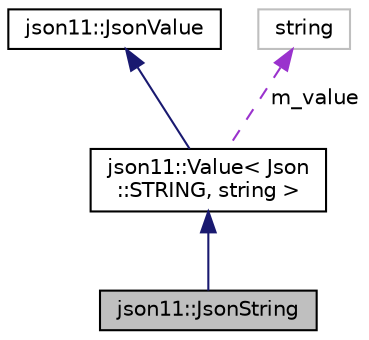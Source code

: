 digraph "json11::JsonString"
{
  edge [fontname="Helvetica",fontsize="10",labelfontname="Helvetica",labelfontsize="10"];
  node [fontname="Helvetica",fontsize="10",shape=record];
  Node1 [label="json11::JsonString",height=0.2,width=0.4,color="black", fillcolor="grey75", style="filled" fontcolor="black"];
  Node2 -> Node1 [dir="back",color="midnightblue",fontsize="10",style="solid",fontname="Helvetica"];
  Node2 [label="json11::Value\< Json\l::STRING, string \>",height=0.2,width=0.4,color="black", fillcolor="white", style="filled",URL="$classjson11_1_1_value.html"];
  Node3 -> Node2 [dir="back",color="midnightblue",fontsize="10",style="solid",fontname="Helvetica"];
  Node3 [label="json11::JsonValue",height=0.2,width=0.4,color="black", fillcolor="white", style="filled",URL="$classjson11_1_1_json_value.html"];
  Node4 -> Node2 [dir="back",color="darkorchid3",fontsize="10",style="dashed",label=" m_value" ,fontname="Helvetica"];
  Node4 [label="string",height=0.2,width=0.4,color="grey75", fillcolor="white", style="filled"];
}
